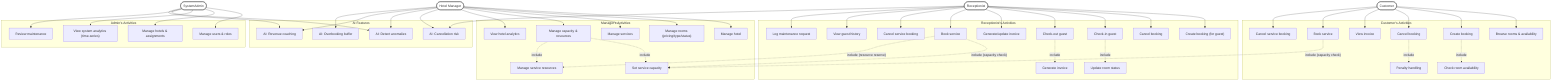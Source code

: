 ﻿flowchart TB
  Customer(["Customer"]):::actor
  Receptionist(["Receptionist"]):::actor
  Manager(["Hotel Manager"]):::actor
  Admin(["SystemAdmin"]):::actor

  subgraph "Customer's Activities"
    C_Browse["Browse rooms & availability"]
    C_Book["Create booking"]
    C_Cancel["Cancel booking"]
    C_ViewInvoice["View invoice"]
    C_ServiceBook["Book service"]
    C_ServiceCancel["Cancel service booking"]
    C_CheckAvail["Check room availability"]
    C_Penalty["Penalty handling"]
  end

  subgraph "Receptionist's Activities"
    R_CreateBooking["Create booking (for guest)"]
    R_CancelBooking["Cancel booking"]
    R_CheckIn["Check-in guest"]
    R_CheckOut["Check-out guest"]
    R_InvoiceOps["Generate/update invoice"]
    R_ServiceBook["Book service"]
    R_ServiceCancel["Cancel service booking"]
    R_GuestHistory["View guest history"]
    R_MaintReq["Log maintenance request"]
    R_UpdateRoom["Update room status"]
    R_GenInvoice["Generate invoice"]
  end

  subgraph "Manager's Activities"
    M_ManageHotel["Manage hotel"]
    M_ManageRooms["Manage rooms (pricing/type/status)"]
    M_ManageServices["Manage services"]
    M_ManageCapacity["Manage capacity & resources"]
    M_Analytics["View hotel analytics"]
    M_SetCapacity["Set service capacity"]
    M_ResMgmt["Manage service resources"]
  end

  subgraph "Admin's Activities"
    A_Users["Manage users & roles"]
    A_Hotels["Manage hotels & assignments"]
    A_Analytics["View system analytics (time-series)"]
    A_Maint["Review maintenance"]
  end

  subgraph "AI Features"
    AI_Risk["AI: Cancellation risk"]
    AI_Anom["AI: Detect anomalies"]
    AI_Revenue["AI: Revenue coaching"]
    AI_Overbook["AI: Overbooking buffer"]
  end

  Customer --> C_Browse
  Customer --> C_Book
  Customer --> C_Cancel
  Customer --> C_ViewInvoice
  Customer --> C_ServiceBook
  Customer --> C_ServiceCancel

  Receptionist --> R_CreateBooking
  Receptionist --> R_CancelBooking
  Receptionist --> R_CheckIn
  Receptionist --> R_CheckOut
  Receptionist --> R_InvoiceOps
  Receptionist --> R_ServiceBook
  Receptionist --> R_ServiceCancel
  Receptionist --> R_GuestHistory
  Receptionist --> R_MaintReq
  Receptionist --> AI_Risk

  Manager --> M_ManageHotel
  Manager --> M_ManageRooms
  Manager --> M_ManageServices
  Manager --> M_ManageCapacity
  Manager --> M_Analytics
  Manager --> AI_Risk
  Manager --> AI_Anom
  Manager --> AI_Revenue
  Manager --> AI_Overbook

  Admin --> A_Users
  Admin --> A_Hotels
  Admin --> A_Analytics
  Admin --> A_Maint
  Admin --> AI_Anom
  Admin --> AI_Revenue

  C_Book -. "include" .-> C_CheckAvail
  C_Cancel -. "include" .-> C_Penalty

  R_CheckIn -. "include" .-> R_UpdateRoom
  R_CheckOut -. "include" .-> R_GenInvoice

  M_ManageCapacity -. "include" .-> M_SetCapacity
  M_ManageCapacity -. "include" .-> M_ResMgmt

  R_ServiceBook -. "include (capacity check)" .-> M_SetCapacity
  R_ServiceBook -. "include (resource reserve)" .-> M_ResMgmt

  C_ServiceBook -. "include (capacity check)" .-> M_SetCapacity

  classDef actor fill:#ffffff,stroke:#111111,stroke-width:1px